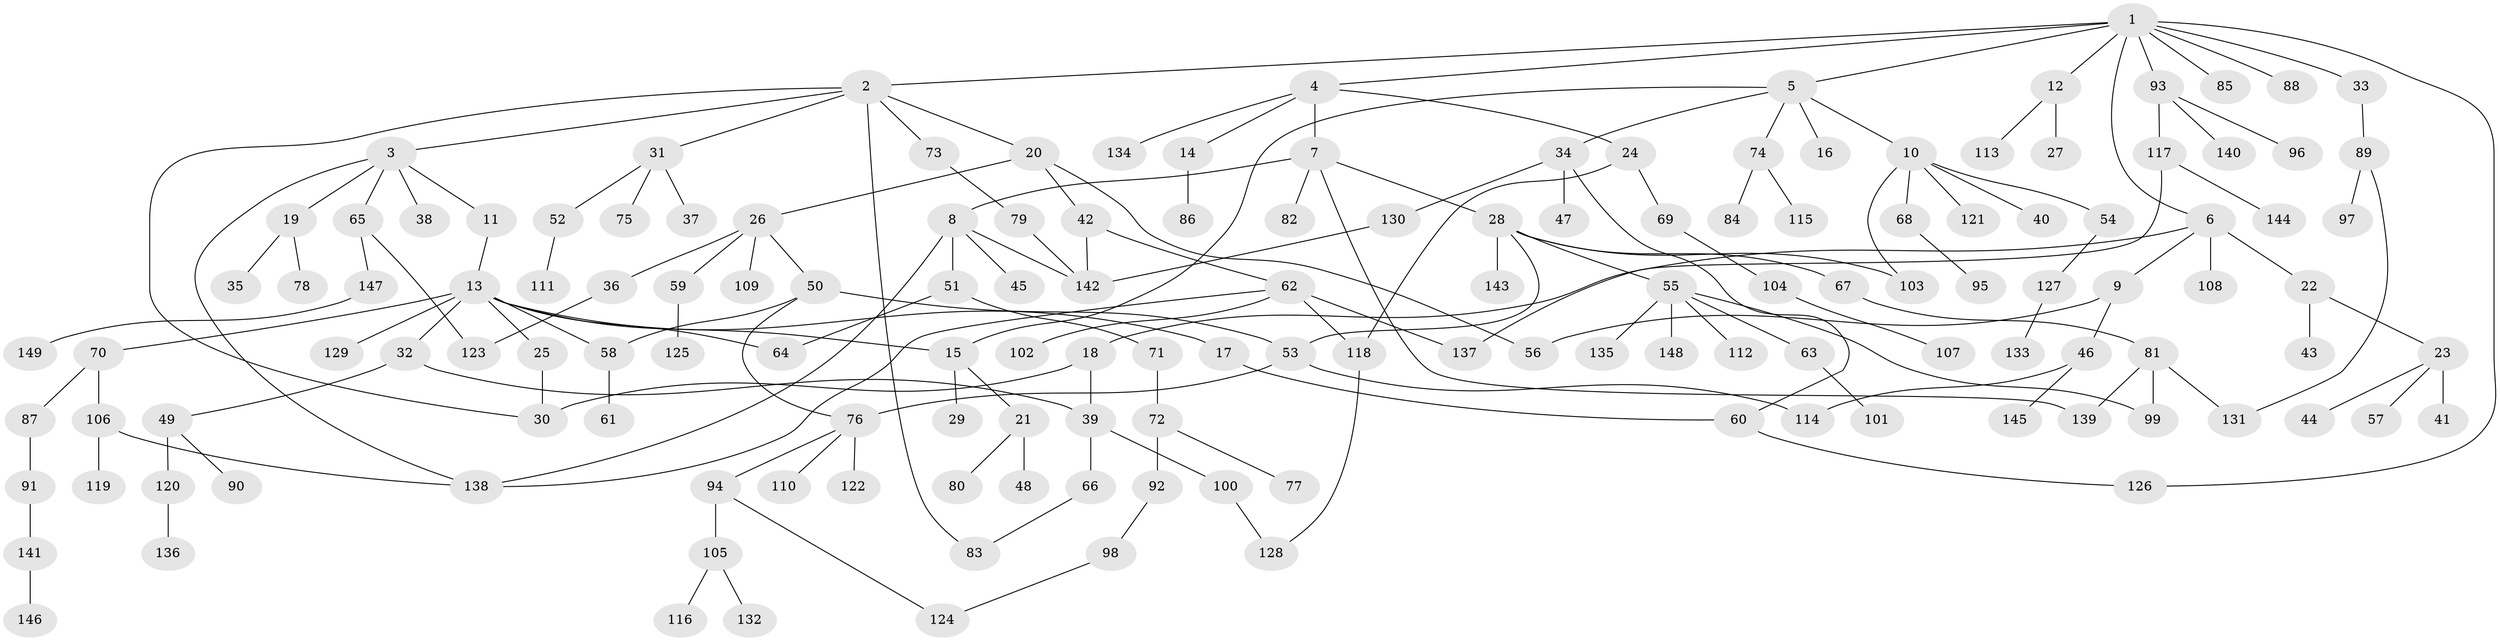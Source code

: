 // coarse degree distribution, {2: 0.3076923076923077, 4: 0.07692307692307693, 1: 0.46153846153846156, 5: 0.028846153846153848, 3: 0.057692307692307696, 11: 0.009615384615384616, 10: 0.009615384615384616, 9: 0.028846153846153848, 8: 0.009615384615384616, 7: 0.009615384615384616}
// Generated by graph-tools (version 1.1) at 2025/45/03/04/25 21:45:22]
// undirected, 149 vertices, 176 edges
graph export_dot {
graph [start="1"]
  node [color=gray90,style=filled];
  1;
  2;
  3;
  4;
  5;
  6;
  7;
  8;
  9;
  10;
  11;
  12;
  13;
  14;
  15;
  16;
  17;
  18;
  19;
  20;
  21;
  22;
  23;
  24;
  25;
  26;
  27;
  28;
  29;
  30;
  31;
  32;
  33;
  34;
  35;
  36;
  37;
  38;
  39;
  40;
  41;
  42;
  43;
  44;
  45;
  46;
  47;
  48;
  49;
  50;
  51;
  52;
  53;
  54;
  55;
  56;
  57;
  58;
  59;
  60;
  61;
  62;
  63;
  64;
  65;
  66;
  67;
  68;
  69;
  70;
  71;
  72;
  73;
  74;
  75;
  76;
  77;
  78;
  79;
  80;
  81;
  82;
  83;
  84;
  85;
  86;
  87;
  88;
  89;
  90;
  91;
  92;
  93;
  94;
  95;
  96;
  97;
  98;
  99;
  100;
  101;
  102;
  103;
  104;
  105;
  106;
  107;
  108;
  109;
  110;
  111;
  112;
  113;
  114;
  115;
  116;
  117;
  118;
  119;
  120;
  121;
  122;
  123;
  124;
  125;
  126;
  127;
  128;
  129;
  130;
  131;
  132;
  133;
  134;
  135;
  136;
  137;
  138;
  139;
  140;
  141;
  142;
  143;
  144;
  145;
  146;
  147;
  148;
  149;
  1 -- 2;
  1 -- 4;
  1 -- 5;
  1 -- 6;
  1 -- 12;
  1 -- 33;
  1 -- 85;
  1 -- 88;
  1 -- 93;
  1 -- 126;
  2 -- 3;
  2 -- 20;
  2 -- 31;
  2 -- 73;
  2 -- 83;
  2 -- 30;
  3 -- 11;
  3 -- 19;
  3 -- 38;
  3 -- 65;
  3 -- 138;
  4 -- 7;
  4 -- 14;
  4 -- 24;
  4 -- 134;
  5 -- 10;
  5 -- 16;
  5 -- 34;
  5 -- 74;
  5 -- 15;
  6 -- 9;
  6 -- 18;
  6 -- 22;
  6 -- 108;
  7 -- 8;
  7 -- 28;
  7 -- 82;
  7 -- 139;
  8 -- 45;
  8 -- 51;
  8 -- 138;
  8 -- 142;
  9 -- 46;
  9 -- 56;
  10 -- 40;
  10 -- 54;
  10 -- 68;
  10 -- 121;
  10 -- 103;
  11 -- 13;
  12 -- 27;
  12 -- 113;
  13 -- 15;
  13 -- 17;
  13 -- 25;
  13 -- 32;
  13 -- 64;
  13 -- 70;
  13 -- 129;
  13 -- 58;
  14 -- 86;
  15 -- 21;
  15 -- 29;
  17 -- 60;
  18 -- 30;
  18 -- 39;
  19 -- 35;
  19 -- 78;
  20 -- 26;
  20 -- 42;
  20 -- 56;
  21 -- 48;
  21 -- 80;
  22 -- 23;
  22 -- 43;
  23 -- 41;
  23 -- 44;
  23 -- 57;
  24 -- 69;
  24 -- 118;
  25 -- 30;
  26 -- 36;
  26 -- 50;
  26 -- 59;
  26 -- 109;
  28 -- 55;
  28 -- 67;
  28 -- 103;
  28 -- 143;
  28 -- 53;
  31 -- 37;
  31 -- 52;
  31 -- 75;
  32 -- 49;
  32 -- 39;
  33 -- 89;
  34 -- 47;
  34 -- 60;
  34 -- 130;
  36 -- 123;
  39 -- 66;
  39 -- 100;
  42 -- 62;
  42 -- 142;
  46 -- 114;
  46 -- 145;
  49 -- 90;
  49 -- 120;
  50 -- 53;
  50 -- 58;
  50 -- 76;
  51 -- 71;
  51 -- 64;
  52 -- 111;
  53 -- 114;
  53 -- 76;
  54 -- 127;
  55 -- 63;
  55 -- 99;
  55 -- 112;
  55 -- 135;
  55 -- 148;
  58 -- 61;
  59 -- 125;
  60 -- 126;
  62 -- 102;
  62 -- 137;
  62 -- 138;
  62 -- 118;
  63 -- 101;
  65 -- 123;
  65 -- 147;
  66 -- 83;
  67 -- 81;
  68 -- 95;
  69 -- 104;
  70 -- 87;
  70 -- 106;
  71 -- 72;
  72 -- 77;
  72 -- 92;
  73 -- 79;
  74 -- 84;
  74 -- 115;
  76 -- 94;
  76 -- 110;
  76 -- 122;
  79 -- 142;
  81 -- 131;
  81 -- 139;
  81 -- 99;
  87 -- 91;
  89 -- 97;
  89 -- 131;
  91 -- 141;
  92 -- 98;
  93 -- 96;
  93 -- 117;
  93 -- 140;
  94 -- 105;
  94 -- 124;
  98 -- 124;
  100 -- 128;
  104 -- 107;
  105 -- 116;
  105 -- 132;
  106 -- 119;
  106 -- 138;
  117 -- 144;
  117 -- 137;
  118 -- 128;
  120 -- 136;
  127 -- 133;
  130 -- 142;
  141 -- 146;
  147 -- 149;
}
